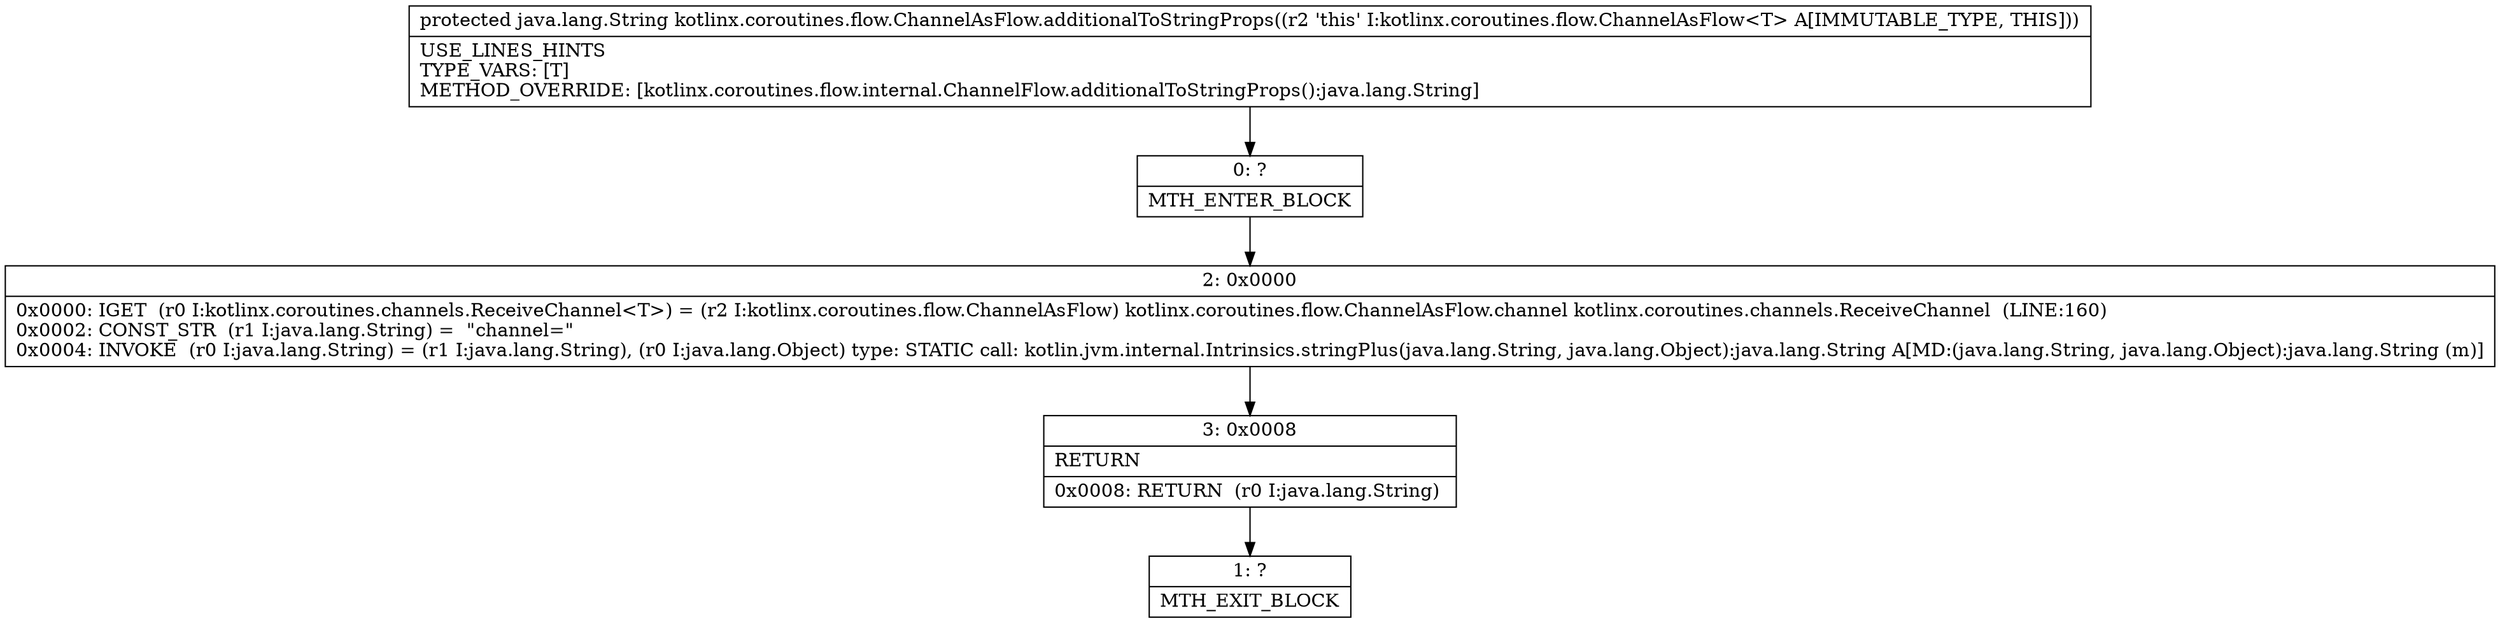 digraph "CFG forkotlinx.coroutines.flow.ChannelAsFlow.additionalToStringProps()Ljava\/lang\/String;" {
Node_0 [shape=record,label="{0\:\ ?|MTH_ENTER_BLOCK\l}"];
Node_2 [shape=record,label="{2\:\ 0x0000|0x0000: IGET  (r0 I:kotlinx.coroutines.channels.ReceiveChannel\<T\>) = (r2 I:kotlinx.coroutines.flow.ChannelAsFlow) kotlinx.coroutines.flow.ChannelAsFlow.channel kotlinx.coroutines.channels.ReceiveChannel  (LINE:160)\l0x0002: CONST_STR  (r1 I:java.lang.String) =  \"channel=\" \l0x0004: INVOKE  (r0 I:java.lang.String) = (r1 I:java.lang.String), (r0 I:java.lang.Object) type: STATIC call: kotlin.jvm.internal.Intrinsics.stringPlus(java.lang.String, java.lang.Object):java.lang.String A[MD:(java.lang.String, java.lang.Object):java.lang.String (m)]\l}"];
Node_3 [shape=record,label="{3\:\ 0x0008|RETURN\l|0x0008: RETURN  (r0 I:java.lang.String) \l}"];
Node_1 [shape=record,label="{1\:\ ?|MTH_EXIT_BLOCK\l}"];
MethodNode[shape=record,label="{protected java.lang.String kotlinx.coroutines.flow.ChannelAsFlow.additionalToStringProps((r2 'this' I:kotlinx.coroutines.flow.ChannelAsFlow\<T\> A[IMMUTABLE_TYPE, THIS]))  | USE_LINES_HINTS\lTYPE_VARS: [T]\lMETHOD_OVERRIDE: [kotlinx.coroutines.flow.internal.ChannelFlow.additionalToStringProps():java.lang.String]\l}"];
MethodNode -> Node_0;Node_0 -> Node_2;
Node_2 -> Node_3;
Node_3 -> Node_1;
}

